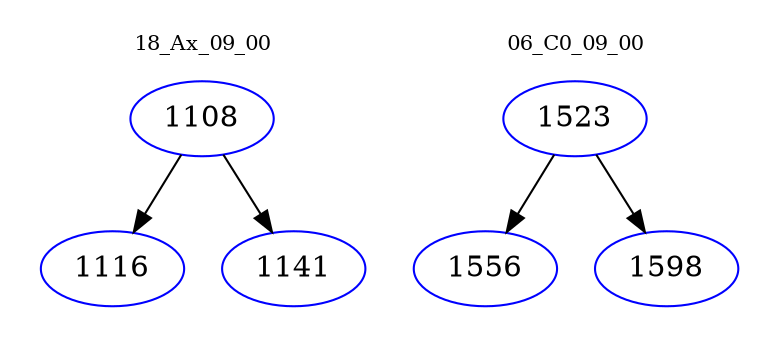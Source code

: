digraph{
subgraph cluster_0 {
color = white
label = "18_Ax_09_00";
fontsize=10;
T0_1108 [label="1108", color="blue"]
T0_1108 -> T0_1116 [color="black"]
T0_1116 [label="1116", color="blue"]
T0_1108 -> T0_1141 [color="black"]
T0_1141 [label="1141", color="blue"]
}
subgraph cluster_1 {
color = white
label = "06_C0_09_00";
fontsize=10;
T1_1523 [label="1523", color="blue"]
T1_1523 -> T1_1556 [color="black"]
T1_1556 [label="1556", color="blue"]
T1_1523 -> T1_1598 [color="black"]
T1_1598 [label="1598", color="blue"]
}
}
